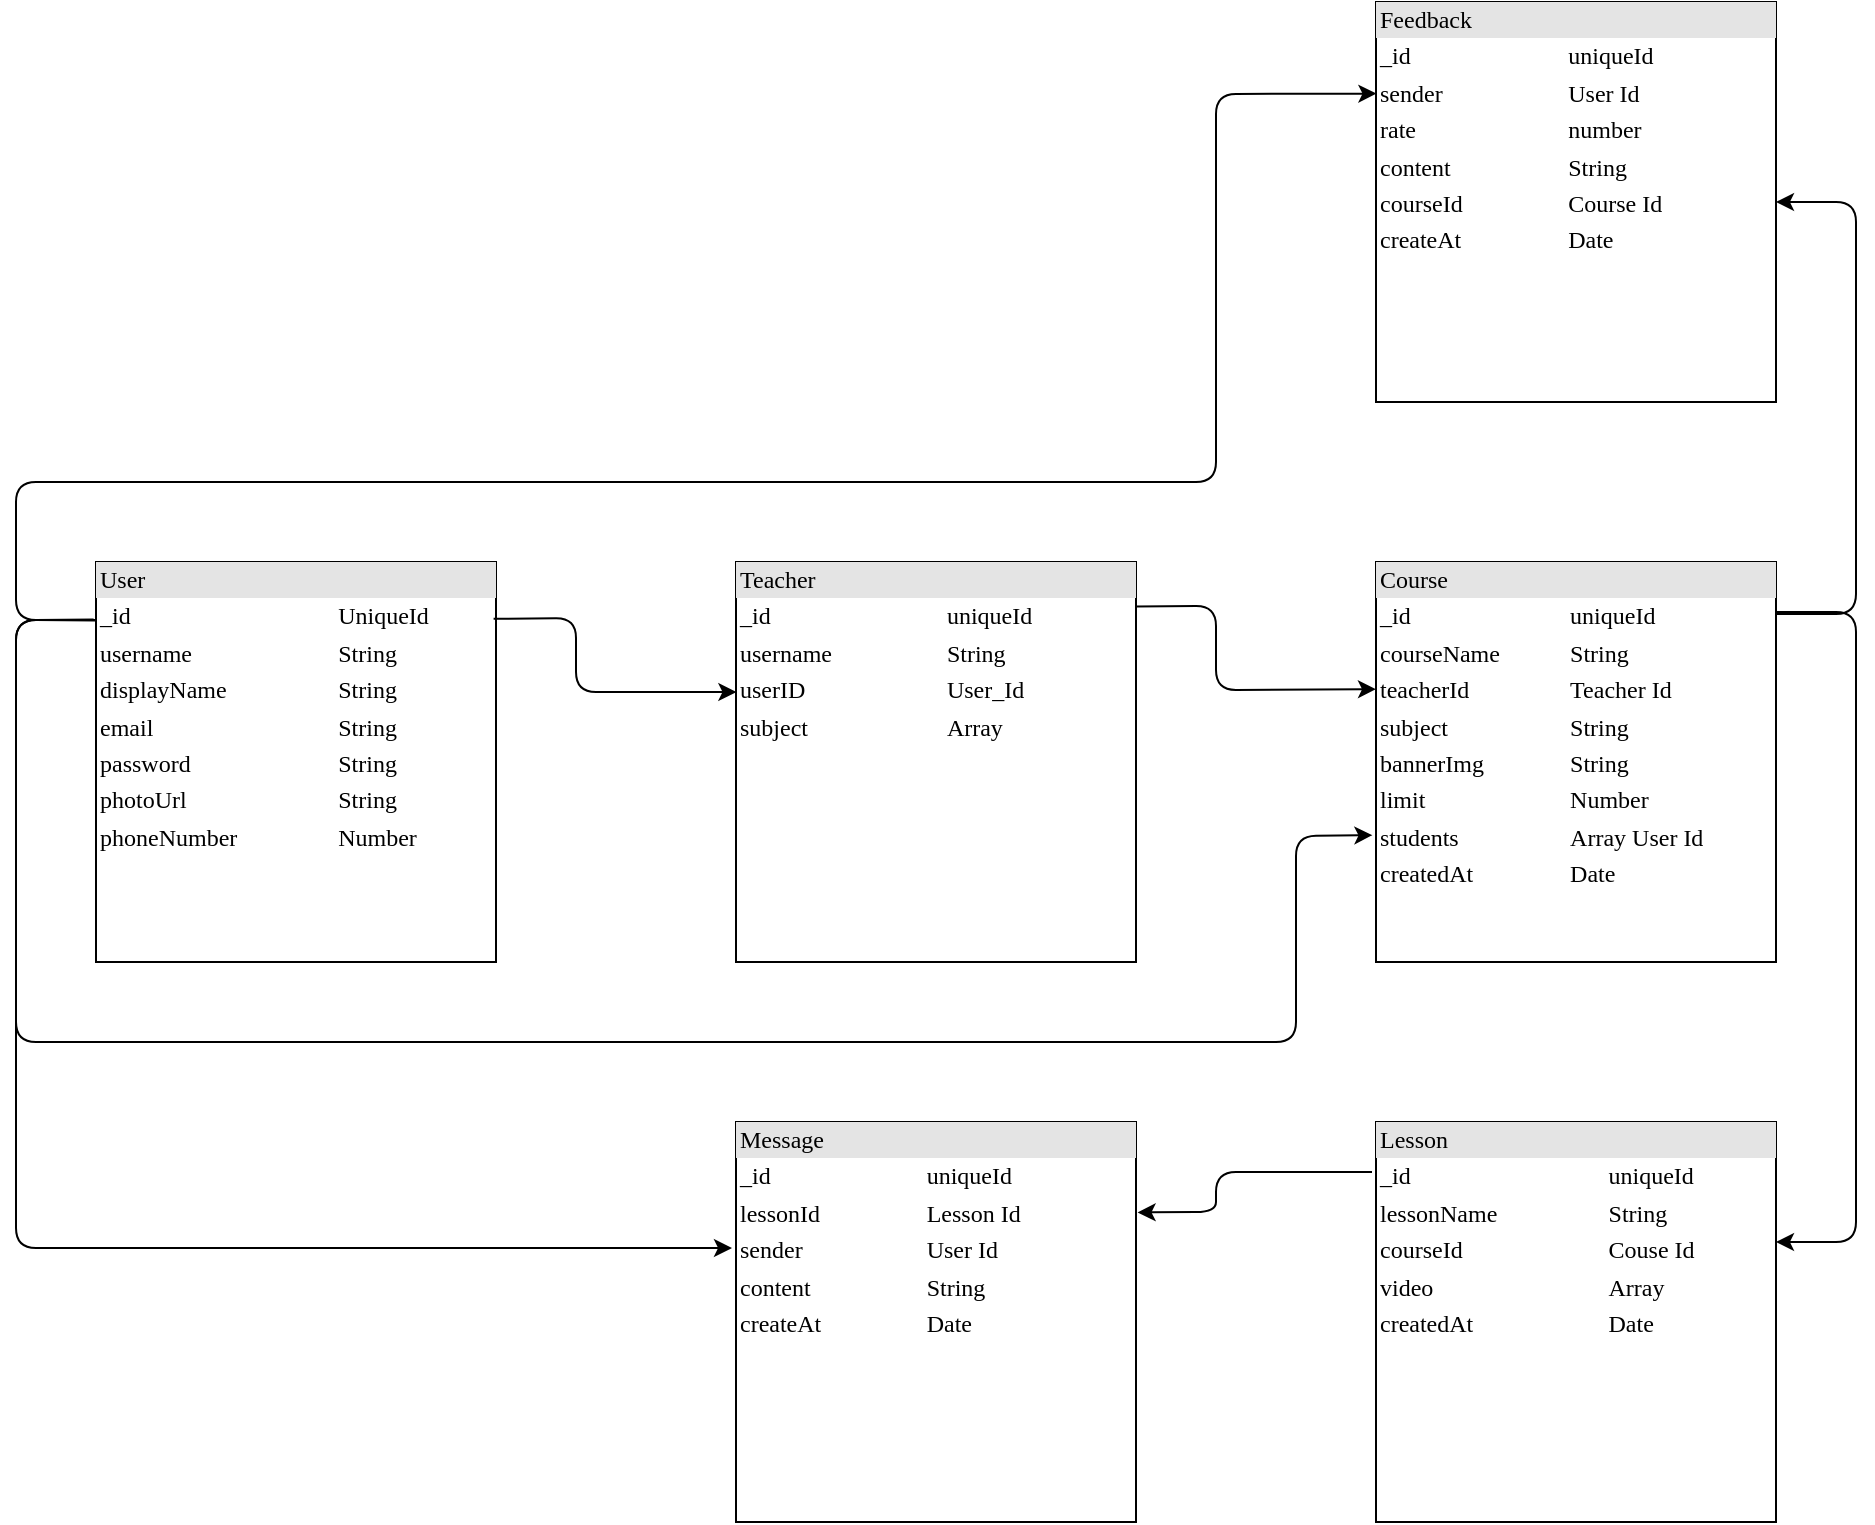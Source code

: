 <mxfile version="14.2.7" type="github">
  <diagram name="Page-1" id="2ca16b54-16f6-2749-3443-fa8db7711227">
    <mxGraphModel dx="1532" dy="750" grid="1" gridSize="10" guides="1" tooltips="1" connect="1" arrows="1" fold="1" page="1" pageScale="1" pageWidth="1100" pageHeight="850" background="#ffffff" math="0" shadow="0">
      <root>
        <mxCell id="0" />
        <mxCell id="1" parent="0" />
        <mxCell id="2ed32ef02a7f4228-1" value="&lt;div style=&quot;box-sizing: border-box ; width: 100% ; background: #e4e4e4 ; padding: 2px&quot;&gt;User&lt;/div&gt;&lt;table style=&quot;width: 100% ; font-size: 1em&quot; cellpadding=&quot;2&quot; cellspacing=&quot;0&quot;&gt;&lt;tbody&gt;&lt;tr&gt;&lt;td&gt;_id&lt;/td&gt;&lt;td&gt;UniqueId&lt;br&gt;&lt;/td&gt;&lt;/tr&gt;&lt;tr&gt;&lt;td&gt;username&lt;/td&gt;&lt;td&gt;String&lt;/td&gt;&lt;/tr&gt;&lt;tr&gt;&lt;td&gt;displayName&lt;/td&gt;&lt;td&gt;String&lt;/td&gt;&lt;/tr&gt;&lt;tr&gt;&lt;td&gt;email&lt;/td&gt;&lt;td&gt;String&lt;/td&gt;&lt;/tr&gt;&lt;tr&gt;&lt;td&gt;password&lt;/td&gt;&lt;td&gt;String&lt;/td&gt;&lt;/tr&gt;&lt;tr&gt;&lt;td&gt;photoUrl&lt;/td&gt;&lt;td&gt;String&lt;/td&gt;&lt;/tr&gt;&lt;tr&gt;&lt;td&gt;phoneNumber&lt;/td&gt;&lt;td&gt;Number&lt;/td&gt;&lt;/tr&gt;&lt;/tbody&gt;&lt;/table&gt;" style="verticalAlign=top;align=left;overflow=fill;html=1;rounded=0;shadow=0;comic=0;labelBackgroundColor=none;strokeWidth=1;fontFamily=Verdana;fontSize=12" parent="1" vertex="1">
          <mxGeometry x="80" y="320" width="200" height="200" as="geometry" />
        </mxCell>
        <mxCell id="2ed32ef02a7f4228-5" value="&lt;div style=&quot;box-sizing: border-box ; width: 100% ; background: #e4e4e4 ; padding: 2px&quot;&gt;Course&lt;/div&gt;&lt;table style=&quot;width: 100% ; font-size: 1em&quot; cellpadding=&quot;2&quot; cellspacing=&quot;0&quot;&gt;&lt;tbody&gt;&lt;tr&gt;&lt;td&gt;_id&lt;/td&gt;&lt;td&gt;uniqueId&lt;/td&gt;&lt;/tr&gt;&lt;tr&gt;&lt;td&gt;courseName&lt;/td&gt;&lt;td&gt;String&lt;/td&gt;&lt;/tr&gt;&lt;tr&gt;&lt;td&gt;teacherId&lt;/td&gt;&lt;td&gt;Teacher Id&lt;/td&gt;&lt;/tr&gt;&lt;tr&gt;&lt;td&gt;subject&lt;/td&gt;&lt;td&gt;String&lt;/td&gt;&lt;/tr&gt;&lt;tr&gt;&lt;td&gt;bannerImg&lt;/td&gt;&lt;td&gt;String&lt;/td&gt;&lt;/tr&gt;&lt;tr&gt;&lt;td&gt;limit&lt;/td&gt;&lt;td&gt;Number&lt;/td&gt;&lt;/tr&gt;&lt;tr&gt;&lt;td&gt;students&lt;/td&gt;&lt;td&gt;Array User Id&lt;/td&gt;&lt;/tr&gt;&lt;tr&gt;&lt;td&gt;createdAt&lt;/td&gt;&lt;td&gt;Date&lt;/td&gt;&lt;/tr&gt;&lt;/tbody&gt;&lt;/table&gt;" style="verticalAlign=top;align=left;overflow=fill;html=1;rounded=0;shadow=0;comic=0;labelBackgroundColor=none;strokeWidth=1;fontFamily=Verdana;fontSize=12" parent="1" vertex="1">
          <mxGeometry x="720" y="320" width="200" height="200" as="geometry" />
        </mxCell>
        <mxCell id="2ed32ef02a7f4228-12" value="&lt;div style=&quot;box-sizing: border-box ; width: 100% ; background: #e4e4e4 ; padding: 2px&quot;&gt;Feedback&lt;/div&gt;&lt;table style=&quot;width: 100% ; font-size: 1em&quot; cellpadding=&quot;2&quot; cellspacing=&quot;0&quot;&gt;&lt;tbody&gt;&lt;tr&gt;&lt;td&gt;_id&lt;/td&gt;&lt;td&gt;uniqueId&lt;/td&gt;&lt;/tr&gt;&lt;tr&gt;&lt;td&gt;sender&lt;/td&gt;&lt;td&gt;User Id&lt;/td&gt;&lt;/tr&gt;&lt;tr&gt;&lt;td&gt;rate&lt;/td&gt;&lt;td&gt;number&lt;/td&gt;&lt;/tr&gt;&lt;tr&gt;&lt;td&gt;content&lt;/td&gt;&lt;td&gt;String&lt;br&gt;&lt;/td&gt;&lt;/tr&gt;&lt;tr&gt;&lt;td&gt;courseId&lt;/td&gt;&lt;td&gt;Course Id&lt;br&gt;&lt;/td&gt;&lt;/tr&gt;&lt;tr&gt;&lt;td&gt;createAt&lt;/td&gt;&lt;td&gt;Date&lt;/td&gt;&lt;/tr&gt;&lt;/tbody&gt;&lt;/table&gt;" style="verticalAlign=top;align=left;overflow=fill;html=1;rounded=0;shadow=0;comic=0;labelBackgroundColor=none;strokeWidth=1;fontFamily=Verdana;fontSize=12" parent="1" vertex="1">
          <mxGeometry x="720" y="40" width="200" height="200" as="geometry" />
        </mxCell>
        <mxCell id="3plGPukhQeNnbeva1e-n-9" value="&lt;div style=&quot;box-sizing: border-box ; width: 100% ; background: #e4e4e4 ; padding: 2px&quot;&gt;Teacher&lt;/div&gt;&lt;table style=&quot;width: 100% ; font-size: 1em&quot; cellpadding=&quot;2&quot; cellspacing=&quot;0&quot;&gt;&lt;tbody&gt;&lt;tr&gt;&lt;td&gt;_id&lt;/td&gt;&lt;td&gt;uniqueId&lt;/td&gt;&lt;/tr&gt;&lt;tr&gt;&lt;td&gt;username&lt;/td&gt;&lt;td&gt;String&lt;/td&gt;&lt;/tr&gt;&lt;tr&gt;&lt;td&gt;userID&lt;/td&gt;&lt;td&gt;User_Id&lt;/td&gt;&lt;/tr&gt;&lt;tr&gt;&lt;td&gt;subject&lt;/td&gt;&lt;td&gt;Array&lt;/td&gt;&lt;/tr&gt;&lt;tr&gt;&lt;td&gt;&lt;br&gt;&lt;/td&gt;&lt;td&gt;&lt;br&gt;&lt;/td&gt;&lt;/tr&gt;&lt;/tbody&gt;&lt;/table&gt;" style="verticalAlign=top;align=left;overflow=fill;html=1;fontFamily=Verdana;" vertex="1" parent="1">
          <mxGeometry x="400" y="320" width="200" height="200" as="geometry" />
        </mxCell>
        <mxCell id="3plGPukhQeNnbeva1e-n-11" value="&lt;div style=&quot;box-sizing: border-box ; width: 100% ; background: #e4e4e4 ; padding: 2px&quot;&gt;Lesson&lt;/div&gt;&lt;table style=&quot;width: 100% ; font-size: 1em&quot; cellpadding=&quot;2&quot; cellspacing=&quot;0&quot;&gt;&lt;tbody&gt;&lt;tr&gt;&lt;td&gt;_id&lt;/td&gt;&lt;td&gt;uniqueId&lt;/td&gt;&lt;/tr&gt;&lt;tr&gt;&lt;td&gt;lessonName&lt;/td&gt;&lt;td&gt;String&lt;/td&gt;&lt;/tr&gt;&lt;tr&gt;&lt;td&gt;courseId&lt;/td&gt;&lt;td&gt;Couse Id&lt;/td&gt;&lt;/tr&gt;&lt;tr&gt;&lt;td&gt;video&lt;/td&gt;&lt;td&gt;Array&lt;/td&gt;&lt;/tr&gt;&lt;tr&gt;&lt;td&gt;createdAt&lt;/td&gt;&lt;td&gt;Date&lt;/td&gt;&lt;/tr&gt;&lt;/tbody&gt;&lt;/table&gt;" style="verticalAlign=top;align=left;overflow=fill;html=1;fontFamily=Verdana;" vertex="1" parent="1">
          <mxGeometry x="720" y="600" width="200" height="200" as="geometry" />
        </mxCell>
        <mxCell id="3plGPukhQeNnbeva1e-n-12" value="&lt;div style=&quot;box-sizing: border-box ; width: 100% ; background: #e4e4e4 ; padding: 2px&quot;&gt;Message&lt;/div&gt;&lt;table style=&quot;width: 100% ; font-size: 1em&quot; cellpadding=&quot;2&quot; cellspacing=&quot;0&quot;&gt;&lt;tbody&gt;&lt;tr&gt;&lt;td&gt;_id&lt;/td&gt;&lt;td&gt;uniqueId&lt;/td&gt;&lt;/tr&gt;&lt;tr&gt;&lt;td&gt;lessonId&lt;/td&gt;&lt;td&gt;Lesson Id&lt;/td&gt;&lt;/tr&gt;&lt;tr&gt;&lt;td&gt;sender&lt;/td&gt;&lt;td&gt;User Id&lt;/td&gt;&lt;/tr&gt;&lt;tr&gt;&lt;td&gt;content&lt;/td&gt;&lt;td&gt;String&lt;/td&gt;&lt;/tr&gt;&lt;tr&gt;&lt;td&gt;createAt&lt;/td&gt;&lt;td&gt;Date&lt;/td&gt;&lt;/tr&gt;&lt;/tbody&gt;&lt;/table&gt;" style="verticalAlign=top;align=left;overflow=fill;html=1;fontFamily=Verdana;" vertex="1" parent="1">
          <mxGeometry x="400" y="600" width="200" height="200" as="geometry" />
        </mxCell>
        <mxCell id="3plGPukhQeNnbeva1e-n-13" value="" style="endArrow=classic;html=1;fontFamily=Verdana;entryX=0.001;entryY=0.325;entryDx=0;entryDy=0;entryPerimeter=0;exitX=0.994;exitY=0.142;exitDx=0;exitDy=0;exitPerimeter=0;" edge="1" parent="1" source="2ed32ef02a7f4228-1" target="3plGPukhQeNnbeva1e-n-9">
          <mxGeometry width="50" height="50" relative="1" as="geometry">
            <mxPoint x="130" y="520" as="sourcePoint" />
            <mxPoint x="180" y="470" as="targetPoint" />
            <Array as="points">
              <mxPoint x="320" y="348" />
              <mxPoint x="320" y="385" />
            </Array>
          </mxGeometry>
        </mxCell>
        <mxCell id="3plGPukhQeNnbeva1e-n-19" value="" style="endArrow=classic;html=1;fontFamily=Verdana;exitX=1;exitY=0.111;exitDx=0;exitDy=0;exitPerimeter=0;entryX=0;entryY=0.318;entryDx=0;entryDy=0;entryPerimeter=0;" edge="1" parent="1" source="3plGPukhQeNnbeva1e-n-9" target="2ed32ef02a7f4228-5">
          <mxGeometry width="50" height="50" relative="1" as="geometry">
            <mxPoint x="610" y="340" as="sourcePoint" />
            <mxPoint x="610" y="620" as="targetPoint" />
            <Array as="points">
              <mxPoint x="640" y="342" />
              <mxPoint x="640" y="384" />
            </Array>
          </mxGeometry>
        </mxCell>
        <mxCell id="3plGPukhQeNnbeva1e-n-30" value="" style="endArrow=classic;html=1;fontFamily=Verdana;exitX=-0.01;exitY=0.125;exitDx=0;exitDy=0;exitPerimeter=0;entryX=1.004;entryY=0.226;entryDx=0;entryDy=0;entryPerimeter=0;" edge="1" parent="1" source="3plGPukhQeNnbeva1e-n-11" target="3plGPukhQeNnbeva1e-n-12">
          <mxGeometry width="50" height="50" relative="1" as="geometry">
            <mxPoint x="590" y="760" as="sourcePoint" />
            <mxPoint x="640" y="710" as="targetPoint" />
            <Array as="points">
              <mxPoint x="640" y="625" />
              <mxPoint x="640" y="645" />
            </Array>
          </mxGeometry>
        </mxCell>
        <mxCell id="3plGPukhQeNnbeva1e-n-31" value="" style="endArrow=classic;html=1;fontFamily=Verdana;" edge="1" parent="1">
          <mxGeometry width="50" height="50" relative="1" as="geometry">
            <mxPoint x="920" y="346" as="sourcePoint" />
            <mxPoint x="920" y="140" as="targetPoint" />
            <Array as="points">
              <mxPoint x="960" y="346" />
              <mxPoint x="960" y="140" />
            </Array>
          </mxGeometry>
        </mxCell>
        <mxCell id="3plGPukhQeNnbeva1e-n-32" value="" style="endArrow=classic;html=1;fontFamily=Verdana;entryX=0.001;entryY=0.229;entryDx=0;entryDy=0;exitX=-0.002;exitY=0.146;exitDx=0;exitDy=0;exitPerimeter=0;entryPerimeter=0;" edge="1" parent="1" source="2ed32ef02a7f4228-1" target="2ed32ef02a7f4228-12">
          <mxGeometry width="50" height="50" relative="1" as="geometry">
            <mxPoint x="88.6" y="359.4" as="sourcePoint" />
            <mxPoint x="728" y="465" as="targetPoint" />
            <Array as="points">
              <mxPoint x="40" y="349" />
              <mxPoint x="40" y="280" />
              <mxPoint x="640" y="280" />
              <mxPoint x="640" y="86" />
            </Array>
          </mxGeometry>
        </mxCell>
        <mxCell id="3plGPukhQeNnbeva1e-n-33" value="" style="endArrow=classic;html=1;fontFamily=Verdana;entryX=-0.01;entryY=0.315;entryDx=0;entryDy=0;entryPerimeter=0;" edge="1" parent="1" target="3plGPukhQeNnbeva1e-n-12">
          <mxGeometry width="50" height="50" relative="1" as="geometry">
            <mxPoint x="80" y="349" as="sourcePoint" />
            <mxPoint x="40" y="500" as="targetPoint" />
            <Array as="points">
              <mxPoint x="40" y="349" />
              <mxPoint x="40" y="663" />
            </Array>
          </mxGeometry>
        </mxCell>
        <mxCell id="3plGPukhQeNnbeva1e-n-34" value="" style="endArrow=classic;html=1;fontFamily=Verdana;exitX=-0.006;exitY=0.144;exitDx=0;exitDy=0;exitPerimeter=0;entryX=-0.009;entryY=0.683;entryDx=0;entryDy=0;entryPerimeter=0;" edge="1" parent="1" source="2ed32ef02a7f4228-1" target="2ed32ef02a7f4228-5">
          <mxGeometry width="50" height="50" relative="1" as="geometry">
            <mxPoint x="90" y="359" as="sourcePoint" />
            <mxPoint x="680" y="560" as="targetPoint" />
            <Array as="points">
              <mxPoint x="40" y="349" />
              <mxPoint x="40" y="560" />
              <mxPoint x="680" y="560" />
              <mxPoint x="680" y="457" />
            </Array>
          </mxGeometry>
        </mxCell>
        <mxCell id="3plGPukhQeNnbeva1e-n-35" value="" style="endArrow=classic;html=1;fontFamily=Verdana;" edge="1" parent="1">
          <mxGeometry width="50" height="50" relative="1" as="geometry">
            <mxPoint x="920" y="345" as="sourcePoint" />
            <mxPoint x="920" y="660" as="targetPoint" />
            <Array as="points">
              <mxPoint x="960" y="345" />
              <mxPoint x="960" y="660" />
            </Array>
          </mxGeometry>
        </mxCell>
      </root>
    </mxGraphModel>
  </diagram>
</mxfile>

